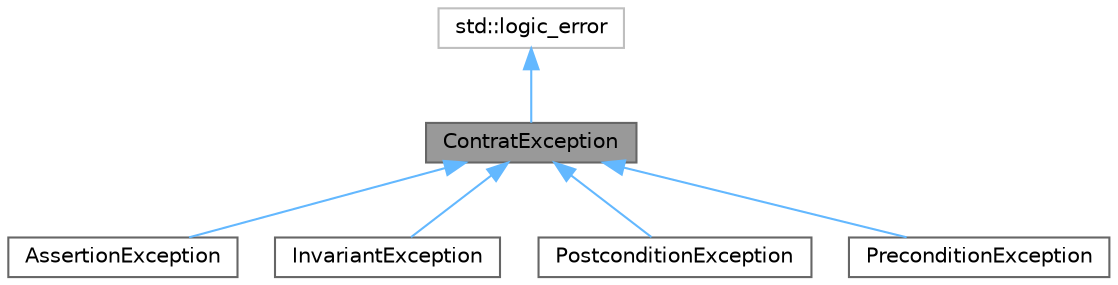 digraph "ContratException"
{
 // LATEX_PDF_SIZE
  bgcolor="transparent";
  edge [fontname=Helvetica,fontsize=10,labelfontname=Helvetica,labelfontsize=10];
  node [fontname=Helvetica,fontsize=10,shape=box,height=0.2,width=0.4];
  Node1 [id="Node000001",label="ContratException",height=0.2,width=0.4,color="gray40", fillcolor="grey60", style="filled", fontcolor="black",tooltip="Classe de base des exceptions de contrat."];
  Node2 -> Node1 [id="edge1_Node000001_Node000002",dir="back",color="steelblue1",style="solid",tooltip=" "];
  Node2 [id="Node000002",label="std::logic_error",height=0.2,width=0.4,color="grey75", fillcolor="white", style="filled",tooltip=" "];
  Node1 -> Node3 [id="edge2_Node000001_Node000003",dir="back",color="steelblue1",style="solid",tooltip=" "];
  Node3 [id="Node000003",label="AssertionException",height=0.2,width=0.4,color="gray40", fillcolor="white", style="filled",URL="$class_assertion_exception.html",tooltip="Classe pour la gestion des erreurs d'assertion."];
  Node1 -> Node4 [id="edge3_Node000001_Node000004",dir="back",color="steelblue1",style="solid",tooltip=" "];
  Node4 [id="Node000004",label="InvariantException",height=0.2,width=0.4,color="gray40", fillcolor="white", style="filled",URL="$class_invariant_exception.html",tooltip="Classe pour la gestion des erreurs d'invariant."];
  Node1 -> Node5 [id="edge4_Node000001_Node000005",dir="back",color="steelblue1",style="solid",tooltip=" "];
  Node5 [id="Node000005",label="PostconditionException",height=0.2,width=0.4,color="gray40", fillcolor="white", style="filled",URL="$class_postcondition_exception.html",tooltip="Classe pour la gestion des erreurs de postcondition."];
  Node1 -> Node6 [id="edge5_Node000001_Node000006",dir="back",color="steelblue1",style="solid",tooltip=" "];
  Node6 [id="Node000006",label="PreconditionException",height=0.2,width=0.4,color="gray40", fillcolor="white", style="filled",URL="$class_precondition_exception.html",tooltip="Classe pour la gestion des erreurs de précondition."];
}
